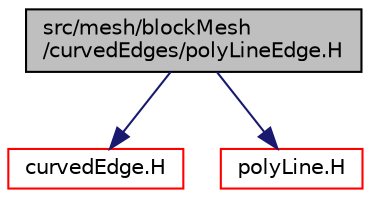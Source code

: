 digraph "src/mesh/blockMesh/curvedEdges/polyLineEdge.H"
{
  bgcolor="transparent";
  edge [fontname="Helvetica",fontsize="10",labelfontname="Helvetica",labelfontsize="10"];
  node [fontname="Helvetica",fontsize="10",shape=record];
  Node1 [label="src/mesh/blockMesh\l/curvedEdges/polyLineEdge.H",height=0.2,width=0.4,color="black", fillcolor="grey75", style="filled", fontcolor="black"];
  Node1 -> Node2 [color="midnightblue",fontsize="10",style="solid",fontname="Helvetica"];
  Node2 [label="curvedEdge.H",height=0.2,width=0.4,color="red",URL="$a07227.html"];
  Node1 -> Node3 [color="midnightblue",fontsize="10",style="solid",fontname="Helvetica"];
  Node3 [label="polyLine.H",height=0.2,width=0.4,color="red",URL="$a07235.html"];
}
